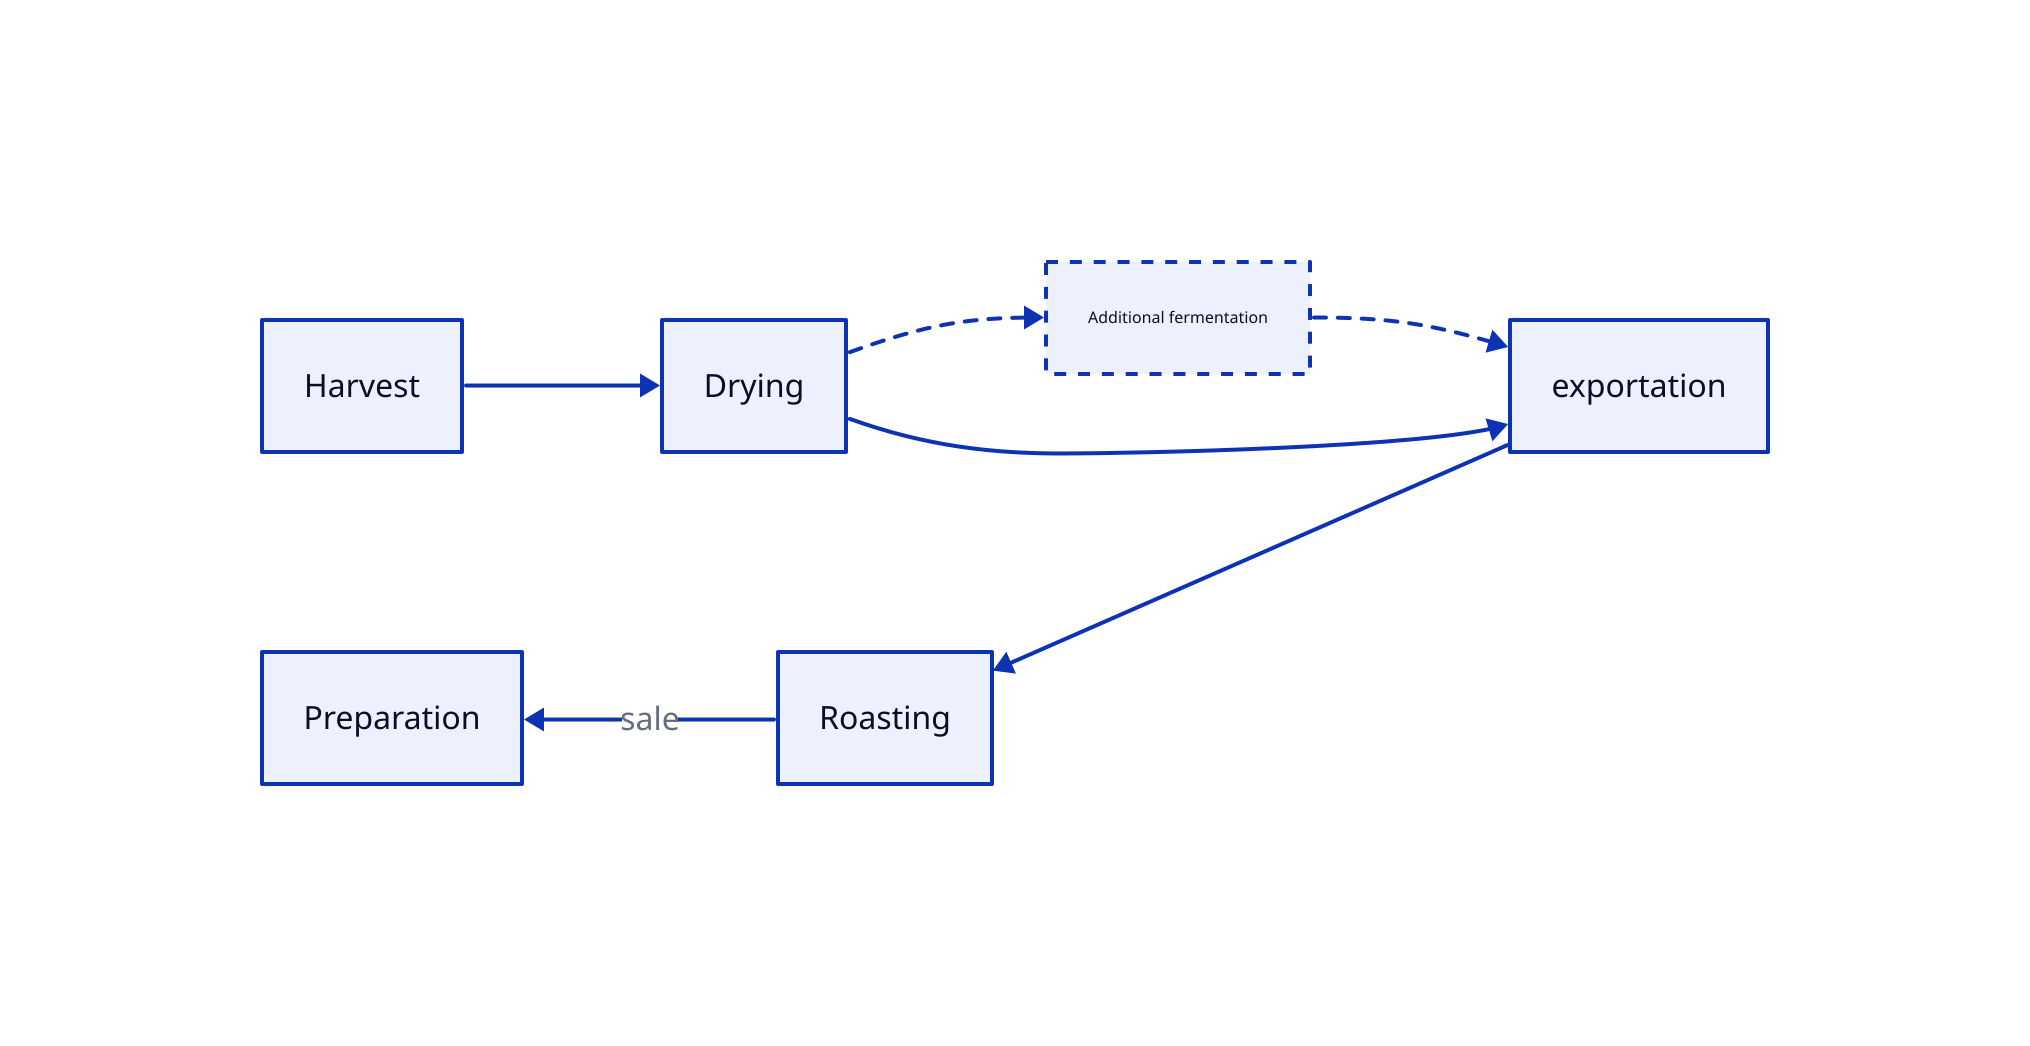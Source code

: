 style.fill: transparent
grid-columns: 3
grid-rows: 2

a:"" {
    style.fill: transparent
    style.stroke: transparent
    direction: right
    recolte: Harvest
    sechage: Drying
    fermentation: Additional fermentation
    fermentation.style.font-size: 8
    fermentation.style.stroke-dash: 3
    exportation
}


b: "" {
    style.fill: transparent
    style.stroke: transparent
    direction: left
    torrefaction: Roasting
    preparation: Preparation
}

a.recolte -> a.sechage
a.sechage -> a.fermentation {
    style {
        stroke-dash: 3
    }
}
a.fermentation -> a.exportation {
    style {
        stroke-dash: 3
    }
}
a.sechage -> a.exportation
a.exportation -> b.torrefaction
b.torrefaction -> b.preparation: sale
